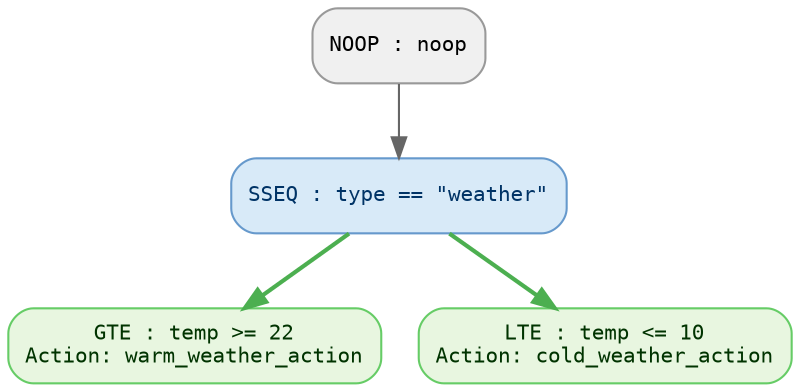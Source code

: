 digraph DAG {
  graph [bgcolor=transparent];
  node [shape=box, style="rounded,filled", fontname="monospace", fontsize=10];
  edge [color="#666666"];

  // Root node
  n0 [label="NOOP : noop", fillcolor="#F0F0F0", fontcolor="#000000", color="#999999"];

  // Condition
  n1 [label="SSEQ : type == \"weather\"", fillcolor="#D8EAF8", fontcolor="#003366", color="#6699CC"];
  n2 [label="GTE : temp >= 22\nAction: warm_weather_action", fillcolor="#E8F6E0", fontcolor="#003300", color="#66CC66"];
  n3 [label="LTE : temp <= 10\nAction: cold_weather_action", fillcolor="#E8F6E0", fontcolor="#003300", color="#66CC66"];

  n0 -> n1;
  n1 -> n2 [color="#4CAF50", style=bold];
  n1 -> n3 [color="#4CAF50", style=bold];
}
